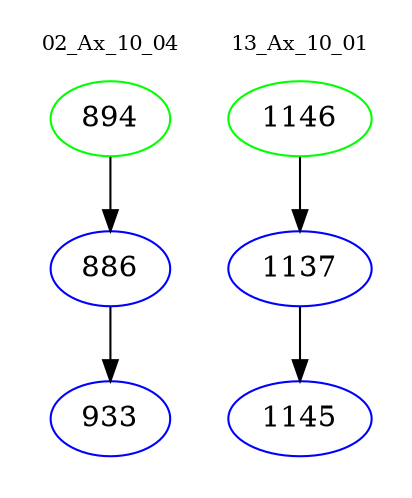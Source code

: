 digraph{
subgraph cluster_0 {
color = white
label = "02_Ax_10_04";
fontsize=10;
T0_894 [label="894", color="green"]
T0_894 -> T0_886 [color="black"]
T0_886 [label="886", color="blue"]
T0_886 -> T0_933 [color="black"]
T0_933 [label="933", color="blue"]
}
subgraph cluster_1 {
color = white
label = "13_Ax_10_01";
fontsize=10;
T1_1146 [label="1146", color="green"]
T1_1146 -> T1_1137 [color="black"]
T1_1137 [label="1137", color="blue"]
T1_1137 -> T1_1145 [color="black"]
T1_1145 [label="1145", color="blue"]
}
}
